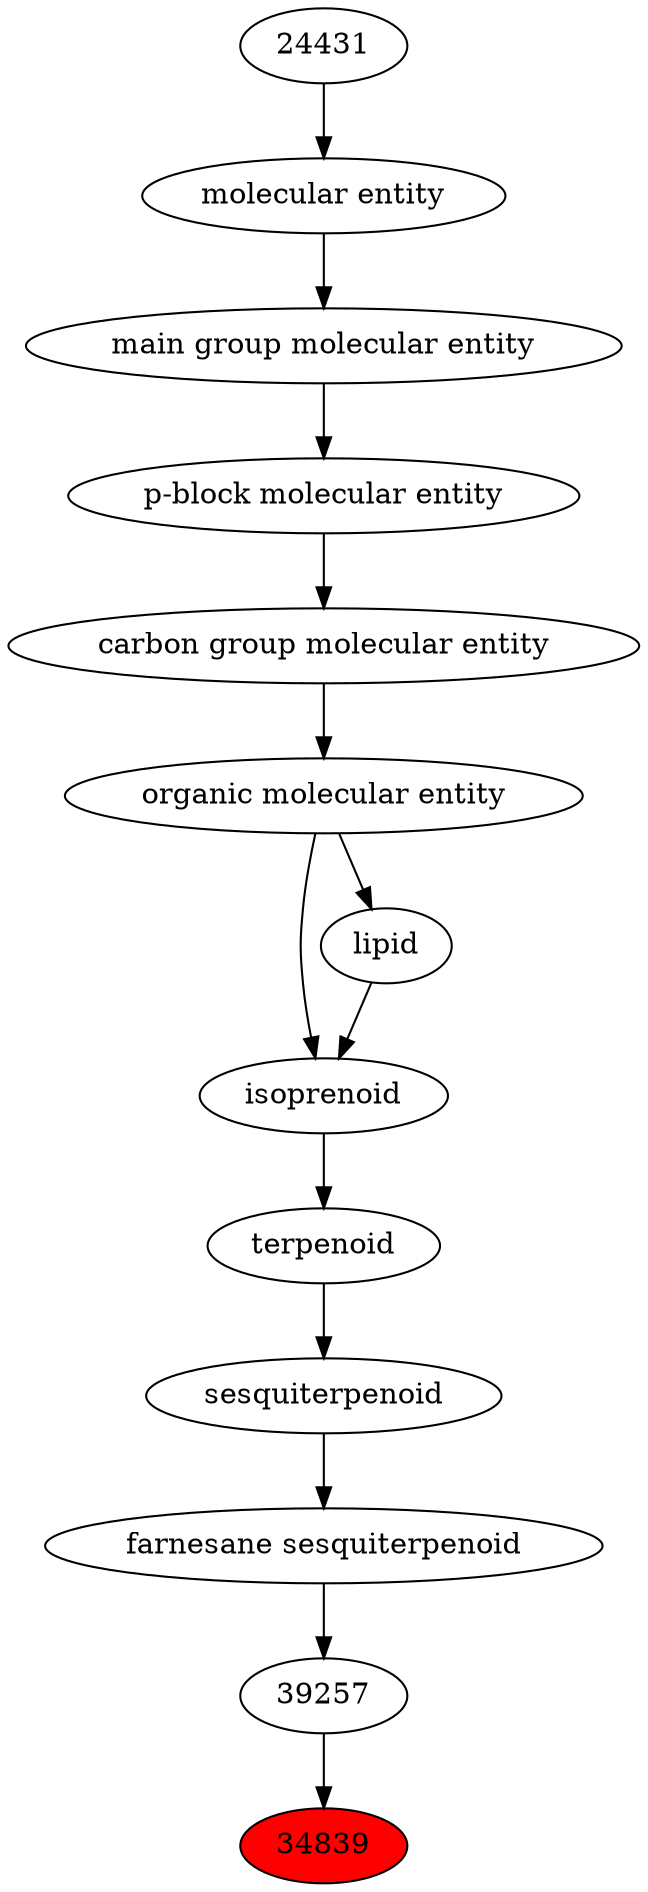 digraph tree{ 
34839 [label="34839" fillcolor=red style=filled]
39257 -> 34839
39257 [label="39257"]
36757 -> 39257
36757 [label="farnesane sesquiterpenoid"]
26658 -> 36757
26658 [label="sesquiterpenoid"]
26873 -> 26658
26873 [label="terpenoid"]
24913 -> 26873
24913 [label="isoprenoid"]
18059 -> 24913
50860 -> 24913
18059 [label="lipid"]
50860 -> 18059
50860 [label="organic molecular entity"]
33582 -> 50860
33582 [label="carbon group molecular entity"]
33675 -> 33582
33675 [label="p-block molecular entity"]
33579 -> 33675
33579 [label="main group molecular entity"]
23367 -> 33579
23367 [label="molecular entity"]
24431 -> 23367
24431 [label="24431"]
}
